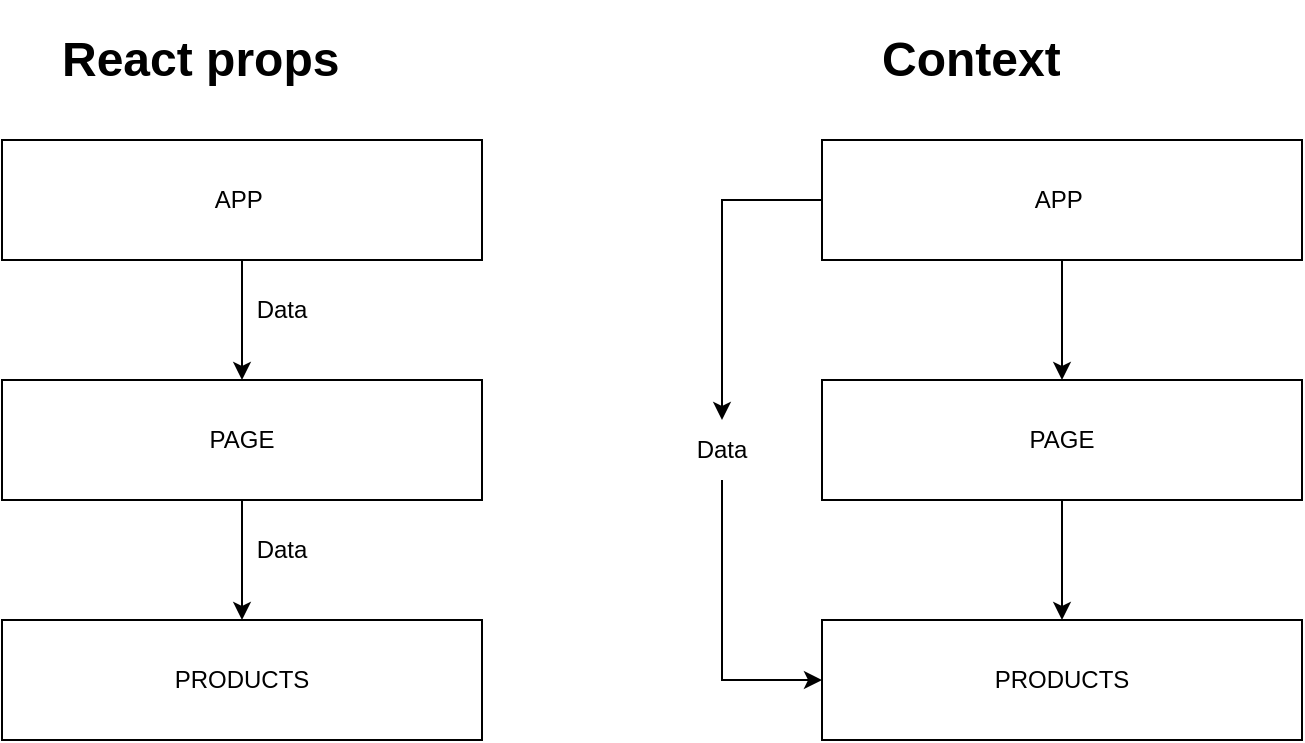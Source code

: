 <mxfile version="20.3.7" type="device"><diagram id="zqFy4Wc4YC5QuIQkkdtn" name="Page-1"><mxGraphModel dx="1422" dy="794" grid="1" gridSize="10" guides="1" tooltips="1" connect="1" arrows="1" fold="1" page="1" pageScale="1" pageWidth="850" pageHeight="1100" math="0" shadow="0"><root><mxCell id="0"/><mxCell id="1" parent="0"/><mxCell id="-UveJxZapH1MKtEi3BC7-7" style="edgeStyle=orthogonalEdgeStyle;rounded=0;orthogonalLoop=1;jettySize=auto;html=1;exitX=0.5;exitY=1;exitDx=0;exitDy=0;entryX=0.5;entryY=0;entryDx=0;entryDy=0;" edge="1" parent="1" source="-UveJxZapH1MKtEi3BC7-1" target="-UveJxZapH1MKtEi3BC7-3"><mxGeometry relative="1" as="geometry"/></mxCell><mxCell id="-UveJxZapH1MKtEi3BC7-1" value="APP&amp;nbsp;" style="rounded=0;whiteSpace=wrap;html=1;" vertex="1" parent="1"><mxGeometry x="20" y="190" width="240" height="60" as="geometry"/></mxCell><mxCell id="-UveJxZapH1MKtEi3BC7-2" value="Data" style="text;html=1;strokeColor=none;fillColor=none;align=center;verticalAlign=middle;whiteSpace=wrap;rounded=0;" vertex="1" parent="1"><mxGeometry x="130" y="380" width="60" height="30" as="geometry"/></mxCell><mxCell id="-UveJxZapH1MKtEi3BC7-9" style="edgeStyle=orthogonalEdgeStyle;rounded=0;orthogonalLoop=1;jettySize=auto;html=1;exitX=0.5;exitY=1;exitDx=0;exitDy=0;entryX=0.5;entryY=0;entryDx=0;entryDy=0;" edge="1" parent="1" source="-UveJxZapH1MKtEi3BC7-3" target="-UveJxZapH1MKtEi3BC7-4"><mxGeometry relative="1" as="geometry"/></mxCell><mxCell id="-UveJxZapH1MKtEi3BC7-3" value="PAGE" style="rounded=0;whiteSpace=wrap;html=1;" vertex="1" parent="1"><mxGeometry x="20" y="310" width="240" height="60" as="geometry"/></mxCell><mxCell id="-UveJxZapH1MKtEi3BC7-4" value="PRODUCTS" style="rounded=0;whiteSpace=wrap;html=1;" vertex="1" parent="1"><mxGeometry x="20" y="430" width="240" height="60" as="geometry"/></mxCell><mxCell id="-UveJxZapH1MKtEi3BC7-10" value="Data" style="text;html=1;strokeColor=none;fillColor=none;align=center;verticalAlign=middle;whiteSpace=wrap;rounded=0;" vertex="1" parent="1"><mxGeometry x="130" y="260" width="60" height="30" as="geometry"/></mxCell><mxCell id="-UveJxZapH1MKtEi3BC7-12" value="&lt;h1&gt;React props&lt;/h1&gt;" style="text;html=1;strokeColor=none;fillColor=none;spacing=5;spacingTop=-20;whiteSpace=wrap;overflow=hidden;rounded=0;" vertex="1" parent="1"><mxGeometry x="45" y="130" width="190" height="40" as="geometry"/></mxCell><mxCell id="-UveJxZapH1MKtEi3BC7-23" style="edgeStyle=orthogonalEdgeStyle;rounded=0;orthogonalLoop=1;jettySize=auto;html=1;exitX=0;exitY=0.5;exitDx=0;exitDy=0;entryX=0.5;entryY=0;entryDx=0;entryDy=0;" edge="1" parent="1" source="-UveJxZapH1MKtEi3BC7-14" target="-UveJxZapH1MKtEi3BC7-19"><mxGeometry relative="1" as="geometry"><mxPoint x="380" y="220" as="targetPoint"/></mxGeometry></mxCell><mxCell id="-UveJxZapH1MKtEi3BC7-26" value="" style="edgeStyle=orthogonalEdgeStyle;rounded=0;orthogonalLoop=1;jettySize=auto;html=1;" edge="1" parent="1" source="-UveJxZapH1MKtEi3BC7-14" target="-UveJxZapH1MKtEi3BC7-17"><mxGeometry relative="1" as="geometry"/></mxCell><mxCell id="-UveJxZapH1MKtEi3BC7-14" value="APP&amp;nbsp;" style="rounded=0;whiteSpace=wrap;html=1;" vertex="1" parent="1"><mxGeometry x="430" y="190" width="240" height="60" as="geometry"/></mxCell><mxCell id="-UveJxZapH1MKtEi3BC7-27" value="" style="edgeStyle=orthogonalEdgeStyle;rounded=0;orthogonalLoop=1;jettySize=auto;html=1;" edge="1" parent="1" source="-UveJxZapH1MKtEi3BC7-17" target="-UveJxZapH1MKtEi3BC7-18"><mxGeometry relative="1" as="geometry"/></mxCell><mxCell id="-UveJxZapH1MKtEi3BC7-17" value="PAGE" style="rounded=0;whiteSpace=wrap;html=1;" vertex="1" parent="1"><mxGeometry x="430" y="310" width="240" height="60" as="geometry"/></mxCell><mxCell id="-UveJxZapH1MKtEi3BC7-18" value="PRODUCTS" style="rounded=0;whiteSpace=wrap;html=1;" vertex="1" parent="1"><mxGeometry x="430" y="430" width="240" height="60" as="geometry"/></mxCell><mxCell id="-UveJxZapH1MKtEi3BC7-24" style="edgeStyle=orthogonalEdgeStyle;rounded=0;orthogonalLoop=1;jettySize=auto;html=1;exitX=0.5;exitY=1;exitDx=0;exitDy=0;entryX=0;entryY=0.5;entryDx=0;entryDy=0;" edge="1" parent="1" source="-UveJxZapH1MKtEi3BC7-19" target="-UveJxZapH1MKtEi3BC7-18"><mxGeometry relative="1" as="geometry"><mxPoint x="380" y="530" as="targetPoint"/><Array as="points"><mxPoint x="380" y="460"/></Array></mxGeometry></mxCell><mxCell id="-UveJxZapH1MKtEi3BC7-19" value="Data" style="text;html=1;strokeColor=none;fillColor=none;align=center;verticalAlign=middle;whiteSpace=wrap;rounded=0;" vertex="1" parent="1"><mxGeometry x="350" y="330" width="60" height="30" as="geometry"/></mxCell><mxCell id="-UveJxZapH1MKtEi3BC7-20" value="&lt;h1&gt;Context&lt;/h1&gt;" style="text;html=1;strokeColor=none;fillColor=none;spacing=5;spacingTop=-20;whiteSpace=wrap;overflow=hidden;rounded=0;" vertex="1" parent="1"><mxGeometry x="455" y="130" width="190" height="40" as="geometry"/></mxCell></root></mxGraphModel></diagram></mxfile>